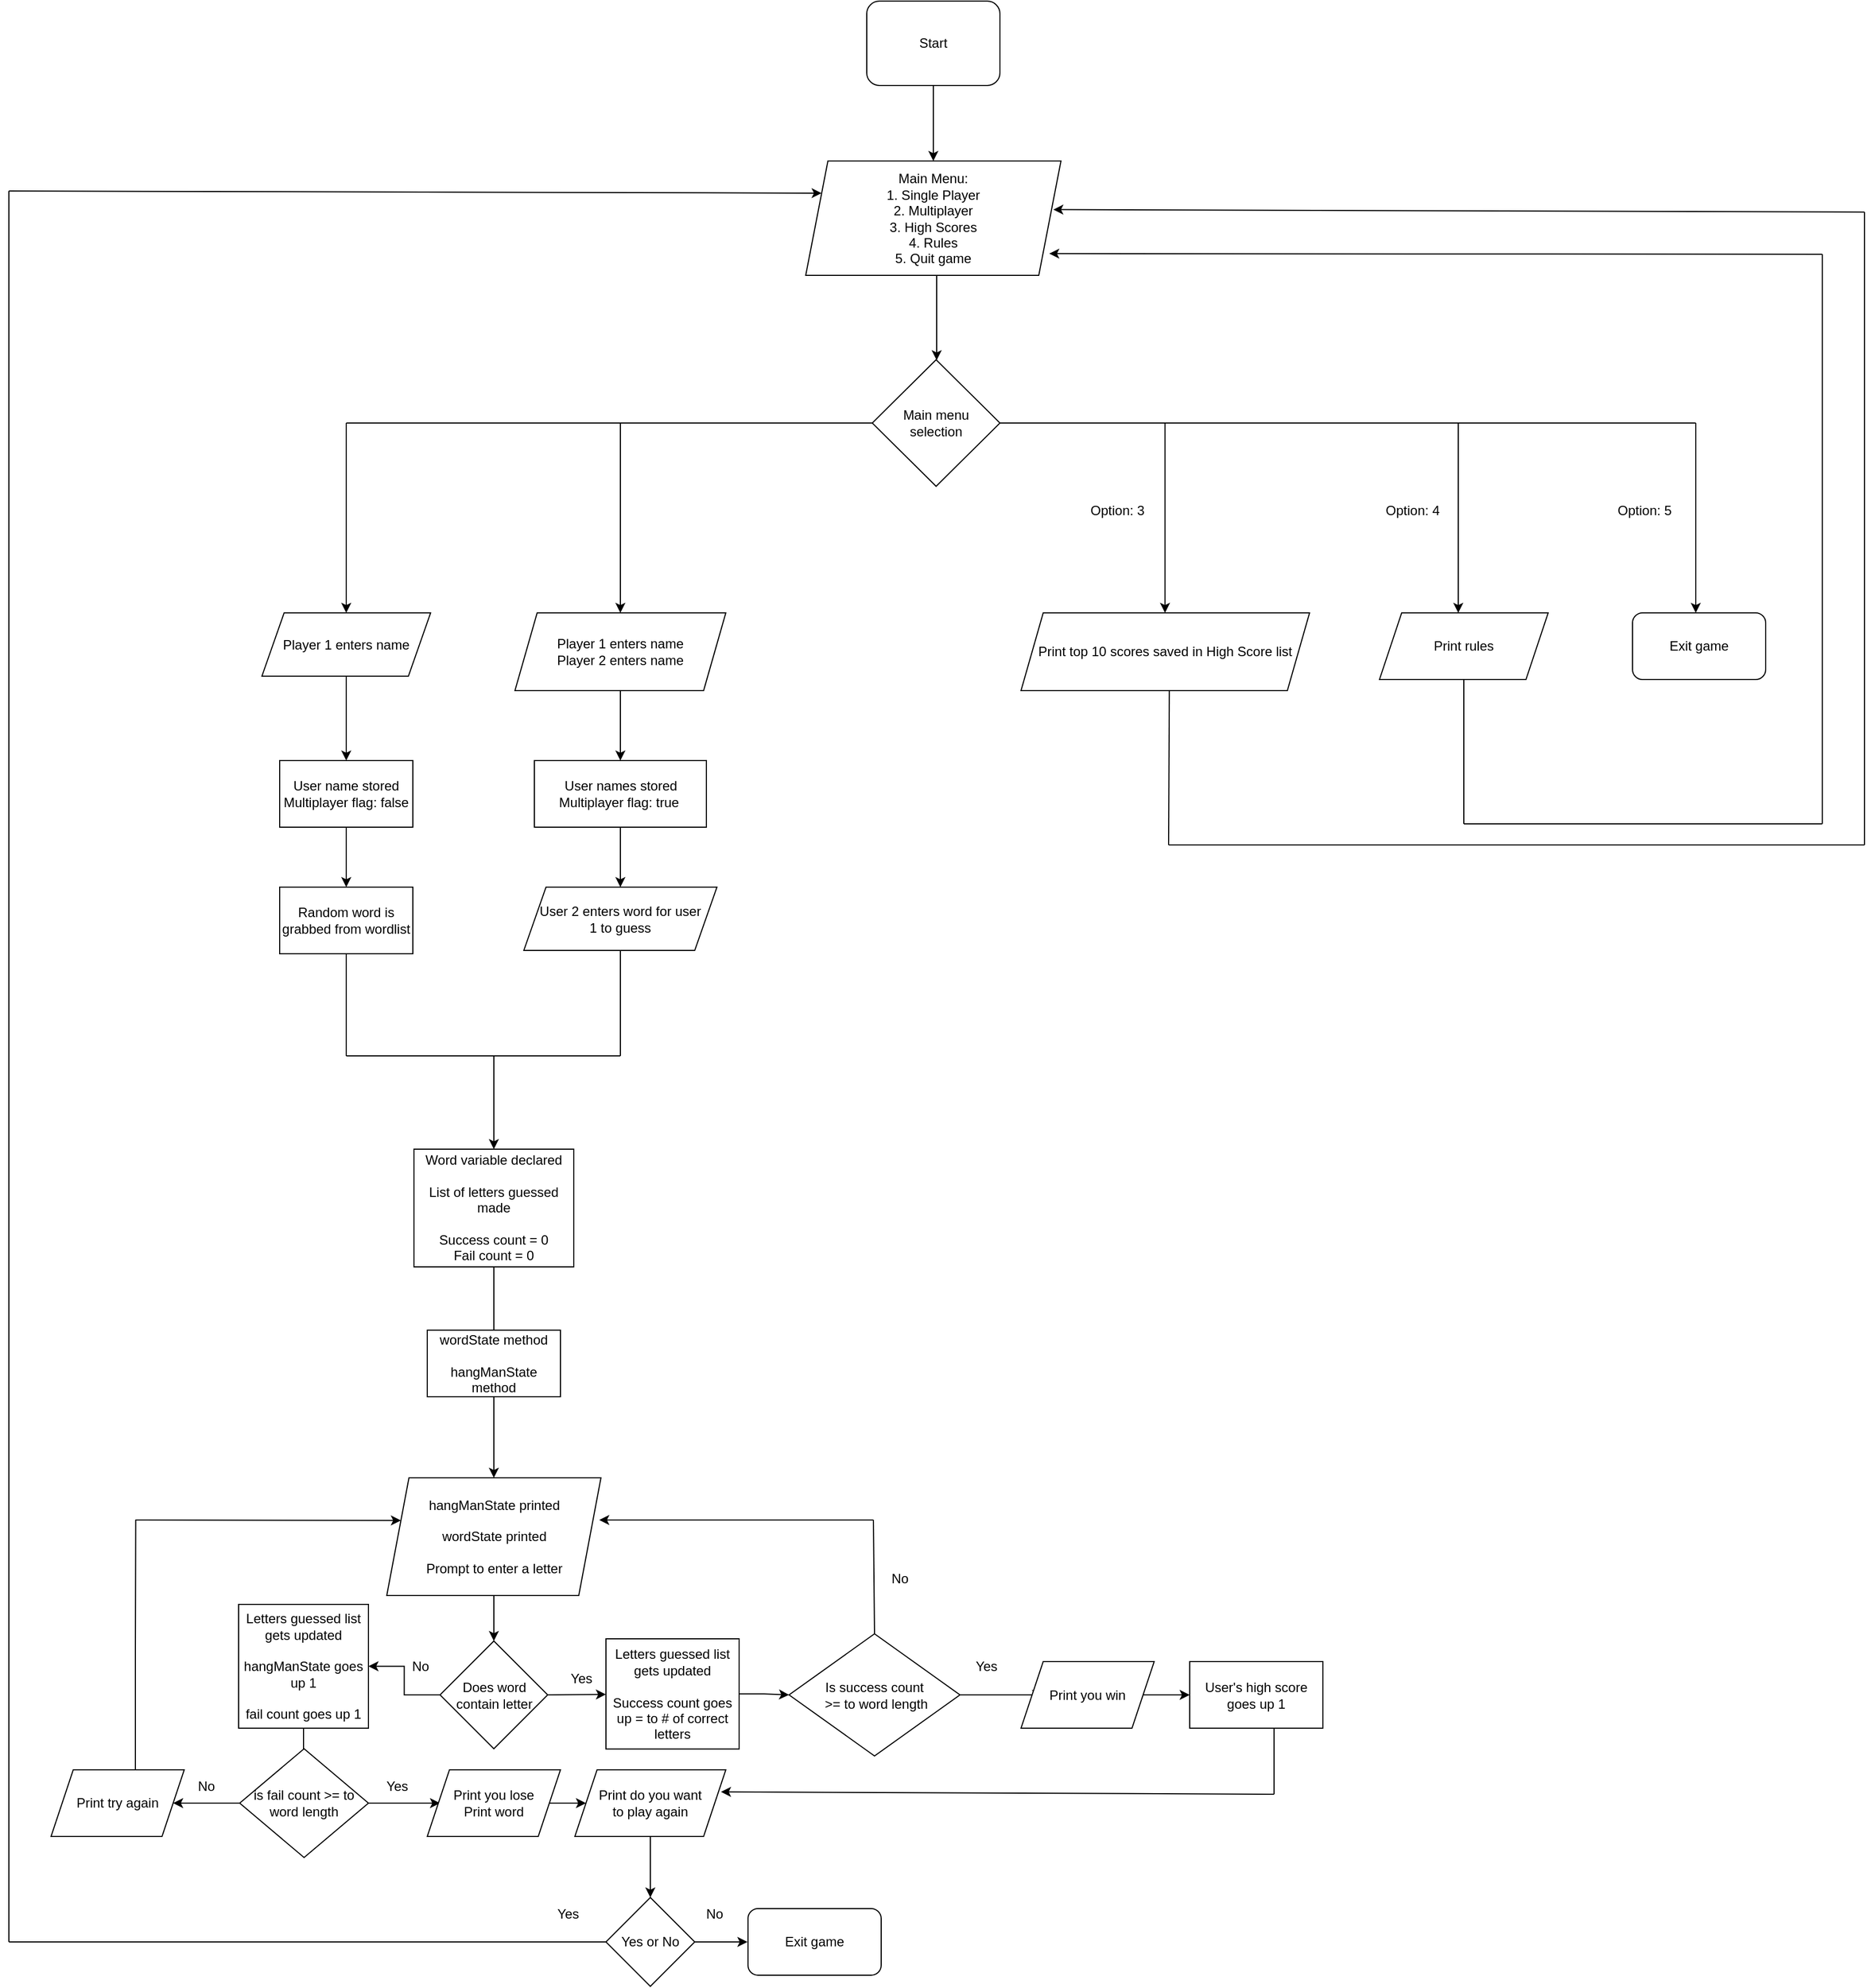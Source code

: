 <mxfile version="24.2.2" type="device">
  <diagram name="Page-1" id="wAHSgOjaUn7dHOg6NG2q">
    <mxGraphModel dx="2924" dy="1144" grid="1" gridSize="19" guides="1" tooltips="1" connect="1" arrows="1" fold="1" page="1" pageScale="1" pageWidth="850" pageHeight="1100" math="0" shadow="0">
      <root>
        <mxCell id="0" />
        <mxCell id="1" parent="0" />
        <mxCell id="INFdNarzXYYsd9w-_OI2-24" style="edgeStyle=orthogonalEdgeStyle;rounded=0;orthogonalLoop=1;jettySize=auto;html=1;entryX=0.5;entryY=0;entryDx=0;entryDy=0;" parent="1" source="INFdNarzXYYsd9w-_OI2-1" target="INFdNarzXYYsd9w-_OI2-8" edge="1">
          <mxGeometry relative="1" as="geometry" />
        </mxCell>
        <mxCell id="INFdNarzXYYsd9w-_OI2-1" value="Start" style="rounded=1;whiteSpace=wrap;html=1;" parent="1" vertex="1">
          <mxGeometry x="317" y="76" width="120" height="76" as="geometry" />
        </mxCell>
        <mxCell id="INFdNarzXYYsd9w-_OI2-10" value="" style="edgeStyle=orthogonalEdgeStyle;rounded=0;orthogonalLoop=1;jettySize=auto;html=1;" parent="1" source="INFdNarzXYYsd9w-_OI2-8" target="INFdNarzXYYsd9w-_OI2-9" edge="1">
          <mxGeometry relative="1" as="geometry">
            <Array as="points">
              <mxPoint x="380" y="342" />
              <mxPoint x="380" y="342" />
            </Array>
          </mxGeometry>
        </mxCell>
        <mxCell id="INFdNarzXYYsd9w-_OI2-8" value="Main Menu:&lt;div&gt;1. Single Player&lt;br&gt;2. Multiplayer&lt;/div&gt;&lt;div&gt;3. High Scores&lt;/div&gt;&lt;div&gt;4. Rules&lt;/div&gt;&lt;div&gt;5. Quit game&lt;/div&gt;" style="shape=parallelogram;perimeter=parallelogramPerimeter;whiteSpace=wrap;html=1;fixedSize=1;" parent="1" vertex="1">
          <mxGeometry x="262" y="220" width="230" height="103" as="geometry" />
        </mxCell>
        <mxCell id="INFdNarzXYYsd9w-_OI2-9" value="Main menu&lt;div&gt;selection&lt;/div&gt;" style="rhombus;whiteSpace=wrap;html=1;" parent="1" vertex="1">
          <mxGeometry x="322" y="399" width="115" height="114" as="geometry" />
        </mxCell>
        <mxCell id="INFdNarzXYYsd9w-_OI2-13" value="Print top 10 scores saved in High Score list" style="shape=parallelogram;perimeter=parallelogramPerimeter;whiteSpace=wrap;html=1;fixedSize=1;" parent="1" vertex="1">
          <mxGeometry x="456" y="627" width="260" height="70" as="geometry" />
        </mxCell>
        <mxCell id="INFdNarzXYYsd9w-_OI2-18" style="edgeStyle=orthogonalEdgeStyle;rounded=0;orthogonalLoop=1;jettySize=auto;html=1;" parent="1" source="INFdNarzXYYsd9w-_OI2-15" target="INFdNarzXYYsd9w-_OI2-19" edge="1">
          <mxGeometry relative="1" as="geometry">
            <mxPoint x="165" y="500" as="targetPoint" />
          </mxGeometry>
        </mxCell>
        <mxCell id="INFdNarzXYYsd9w-_OI2-15" value="Player 1 enters name&lt;div&gt;Player 2 enters name&lt;/div&gt;" style="shape=parallelogram;perimeter=parallelogramPerimeter;whiteSpace=wrap;html=1;fixedSize=1;" parent="1" vertex="1">
          <mxGeometry y="627" width="190" height="70" as="geometry" />
        </mxCell>
        <mxCell id="1wbdOMbZGXfBvarvkPJk-14" style="edgeStyle=orthogonalEdgeStyle;rounded=0;orthogonalLoop=1;jettySize=auto;html=1;entryX=0.5;entryY=0;entryDx=0;entryDy=0;" parent="1" source="INFdNarzXYYsd9w-_OI2-19" target="1wbdOMbZGXfBvarvkPJk-13" edge="1">
          <mxGeometry relative="1" as="geometry" />
        </mxCell>
        <mxCell id="INFdNarzXYYsd9w-_OI2-19" value="User names stored&lt;div&gt;Multiplayer flag: true&amp;nbsp;&lt;/div&gt;" style="rounded=0;whiteSpace=wrap;html=1;" parent="1" vertex="1">
          <mxGeometry x="17.5" y="760" width="155" height="60" as="geometry" />
        </mxCell>
        <mxCell id="INFdNarzXYYsd9w-_OI2-23" value="" style="endArrow=classic;html=1;rounded=0;" parent="1" edge="1">
          <mxGeometry width="50" height="50" relative="1" as="geometry">
            <mxPoint x="585.76" y="456" as="sourcePoint" />
            <mxPoint x="585.76" y="627" as="targetPoint" />
            <Array as="points">
              <mxPoint x="585.76" y="532" />
            </Array>
          </mxGeometry>
        </mxCell>
        <mxCell id="INFdNarzXYYsd9w-_OI2-28" value="Option: 3" style="text;html=1;align=center;verticalAlign=middle;whiteSpace=wrap;rounded=0;" parent="1" vertex="1">
          <mxGeometry x="513" y="520" width="60" height="30" as="geometry" />
        </mxCell>
        <mxCell id="INFdNarzXYYsd9w-_OI2-29" value="" style="endArrow=classic;html=1;rounded=0;" parent="1" edge="1">
          <mxGeometry width="50" height="50" relative="1" as="geometry">
            <mxPoint x="850" y="456" as="sourcePoint" />
            <mxPoint x="850" y="627" as="targetPoint" />
          </mxGeometry>
        </mxCell>
        <mxCell id="INFdNarzXYYsd9w-_OI2-30" value="Print rules" style="shape=parallelogram;perimeter=parallelogramPerimeter;whiteSpace=wrap;html=1;fixedSize=1;" parent="1" vertex="1">
          <mxGeometry x="779" y="627" width="152" height="60" as="geometry" />
        </mxCell>
        <mxCell id="INFdNarzXYYsd9w-_OI2-33" value="Option: 4" style="text;html=1;align=center;verticalAlign=middle;whiteSpace=wrap;rounded=0;" parent="1" vertex="1">
          <mxGeometry x="779" y="520" width="60" height="30" as="geometry" />
        </mxCell>
        <mxCell id="INFdNarzXYYsd9w-_OI2-34" value="Option: 5" style="text;html=1;align=center;verticalAlign=middle;whiteSpace=wrap;rounded=0;" parent="1" vertex="1">
          <mxGeometry x="988" y="520" width="60" height="30" as="geometry" />
        </mxCell>
        <mxCell id="INFdNarzXYYsd9w-_OI2-37" value="" style="endArrow=none;html=1;rounded=0;entryX=0.5;entryY=1;entryDx=0;entryDy=0;" parent="1" target="INFdNarzXYYsd9w-_OI2-30" edge="1">
          <mxGeometry width="50" height="50" relative="1" as="geometry">
            <mxPoint x="855" y="817" as="sourcePoint" />
            <mxPoint x="677" y="513" as="targetPoint" />
          </mxGeometry>
        </mxCell>
        <mxCell id="INFdNarzXYYsd9w-_OI2-38" value="" style="endArrow=none;html=1;rounded=0;" parent="1" edge="1">
          <mxGeometry width="50" height="50" relative="1" as="geometry">
            <mxPoint x="855" y="817" as="sourcePoint" />
            <mxPoint x="1178" y="817" as="targetPoint" />
          </mxGeometry>
        </mxCell>
        <mxCell id="INFdNarzXYYsd9w-_OI2-39" value="" style="endArrow=none;html=1;rounded=0;" parent="1" edge="1">
          <mxGeometry width="50" height="50" relative="1" as="geometry">
            <mxPoint x="1178" y="304" as="sourcePoint" />
            <mxPoint x="1178" y="817" as="targetPoint" />
          </mxGeometry>
        </mxCell>
        <mxCell id="INFdNarzXYYsd9w-_OI2-40" value="" style="endArrow=classic;html=1;rounded=0;entryX=0.954;entryY=0.81;entryDx=0;entryDy=0;entryPerimeter=0;" parent="1" target="INFdNarzXYYsd9w-_OI2-8" edge="1">
          <mxGeometry width="50" height="50" relative="1" as="geometry">
            <mxPoint x="1178" y="304" as="sourcePoint" />
            <mxPoint x="722" y="437" as="targetPoint" />
          </mxGeometry>
        </mxCell>
        <mxCell id="INFdNarzXYYsd9w-_OI2-41" value="" style="endArrow=none;html=1;rounded=0;exitX=0.514;exitY=0.992;exitDx=0;exitDy=0;exitPerimeter=0;" parent="1" source="INFdNarzXYYsd9w-_OI2-13" edge="1">
          <mxGeometry width="50" height="50" relative="1" as="geometry">
            <mxPoint x="589" y="703" as="sourcePoint" />
            <mxPoint x="589" y="836" as="targetPoint" />
          </mxGeometry>
        </mxCell>
        <mxCell id="INFdNarzXYYsd9w-_OI2-42" value="" style="endArrow=none;html=1;rounded=0;" parent="1" edge="1">
          <mxGeometry width="50" height="50" relative="1" as="geometry">
            <mxPoint x="589" y="836" as="sourcePoint" />
            <mxPoint x="1216" y="836" as="targetPoint" />
          </mxGeometry>
        </mxCell>
        <mxCell id="INFdNarzXYYsd9w-_OI2-43" value="" style="endArrow=none;html=1;rounded=0;" parent="1" edge="1">
          <mxGeometry width="50" height="50" relative="1" as="geometry">
            <mxPoint x="1216" y="266" as="sourcePoint" />
            <mxPoint x="1216" y="836" as="targetPoint" />
          </mxGeometry>
        </mxCell>
        <mxCell id="INFdNarzXYYsd9w-_OI2-44" value="" style="endArrow=classic;html=1;rounded=0;entryX=0.97;entryY=0.425;entryDx=0;entryDy=0;entryPerimeter=0;" parent="1" target="INFdNarzXYYsd9w-_OI2-8" edge="1">
          <mxGeometry width="50" height="50" relative="1" as="geometry">
            <mxPoint x="1216" y="266" as="sourcePoint" />
            <mxPoint x="677" y="513" as="targetPoint" />
          </mxGeometry>
        </mxCell>
        <mxCell id="INFdNarzXYYsd9w-_OI2-46" value="" style="endArrow=none;html=1;rounded=0;exitX=1;exitY=0.5;exitDx=0;exitDy=0;" parent="1" source="INFdNarzXYYsd9w-_OI2-9" edge="1">
          <mxGeometry width="50" height="50" relative="1" as="geometry">
            <mxPoint x="627" y="563" as="sourcePoint" />
            <mxPoint x="1064" y="456" as="targetPoint" />
          </mxGeometry>
        </mxCell>
        <mxCell id="INFdNarzXYYsd9w-_OI2-47" value="" style="endArrow=classic;html=1;rounded=0;" parent="1" edge="1">
          <mxGeometry width="50" height="50" relative="1" as="geometry">
            <mxPoint x="1064" y="456" as="sourcePoint" />
            <mxPoint x="1064" y="627" as="targetPoint" />
          </mxGeometry>
        </mxCell>
        <mxCell id="1wbdOMbZGXfBvarvkPJk-4" value="" style="endArrow=none;html=1;rounded=0;entryX=0;entryY=0.5;entryDx=0;entryDy=0;" parent="1" target="INFdNarzXYYsd9w-_OI2-9" edge="1">
          <mxGeometry width="50" height="50" relative="1" as="geometry">
            <mxPoint x="-152" y="456" as="sourcePoint" />
            <mxPoint x="316" y="551" as="targetPoint" />
          </mxGeometry>
        </mxCell>
        <mxCell id="1wbdOMbZGXfBvarvkPJk-5" value="" style="endArrow=classic;html=1;rounded=0;" parent="1" edge="1">
          <mxGeometry width="50" height="50" relative="1" as="geometry">
            <mxPoint x="-152" y="456" as="sourcePoint" />
            <mxPoint x="-152" y="627" as="targetPoint" />
          </mxGeometry>
        </mxCell>
        <mxCell id="1wbdOMbZGXfBvarvkPJk-6" value="" style="endArrow=classic;html=1;rounded=0;" parent="1" edge="1">
          <mxGeometry width="50" height="50" relative="1" as="geometry">
            <mxPoint x="95" y="456" as="sourcePoint" />
            <mxPoint x="95" y="627" as="targetPoint" />
          </mxGeometry>
        </mxCell>
        <mxCell id="1wbdOMbZGXfBvarvkPJk-10" style="edgeStyle=orthogonalEdgeStyle;rounded=0;orthogonalLoop=1;jettySize=auto;html=1;entryX=0.5;entryY=0;entryDx=0;entryDy=0;" parent="1" source="1wbdOMbZGXfBvarvkPJk-7" target="1wbdOMbZGXfBvarvkPJk-9" edge="1">
          <mxGeometry relative="1" as="geometry" />
        </mxCell>
        <mxCell id="1wbdOMbZGXfBvarvkPJk-7" value="Player 1 enters name" style="shape=parallelogram;perimeter=parallelogramPerimeter;whiteSpace=wrap;html=1;fixedSize=1;" parent="1" vertex="1">
          <mxGeometry x="-228" y="627" width="152" height="57" as="geometry" />
        </mxCell>
        <mxCell id="1wbdOMbZGXfBvarvkPJk-12" style="edgeStyle=orthogonalEdgeStyle;rounded=0;orthogonalLoop=1;jettySize=auto;html=1;entryX=0.5;entryY=0;entryDx=0;entryDy=0;" parent="1" source="1wbdOMbZGXfBvarvkPJk-9" target="1wbdOMbZGXfBvarvkPJk-11" edge="1">
          <mxGeometry relative="1" as="geometry" />
        </mxCell>
        <mxCell id="1wbdOMbZGXfBvarvkPJk-9" value="User name stored&lt;div&gt;Multiplayer flag: false&lt;/div&gt;" style="rounded=0;whiteSpace=wrap;html=1;" parent="1" vertex="1">
          <mxGeometry x="-212" y="760" width="120" height="60" as="geometry" />
        </mxCell>
        <mxCell id="1wbdOMbZGXfBvarvkPJk-11" value="Random word is grabbed from wordlist" style="rounded=0;whiteSpace=wrap;html=1;" parent="1" vertex="1">
          <mxGeometry x="-212" y="874" width="120" height="60" as="geometry" />
        </mxCell>
        <mxCell id="1wbdOMbZGXfBvarvkPJk-13" value="User 2 enters word for user&lt;div&gt;1 to guess&lt;/div&gt;" style="shape=parallelogram;perimeter=parallelogramPerimeter;whiteSpace=wrap;html=1;fixedSize=1;" parent="1" vertex="1">
          <mxGeometry x="8" y="874" width="174" height="57" as="geometry" />
        </mxCell>
        <mxCell id="1wbdOMbZGXfBvarvkPJk-15" value="" style="endArrow=none;html=1;rounded=0;entryX=0.5;entryY=1;entryDx=0;entryDy=0;" parent="1" target="1wbdOMbZGXfBvarvkPJk-11" edge="1">
          <mxGeometry width="50" height="50" relative="1" as="geometry">
            <mxPoint x="-152" y="1026" as="sourcePoint" />
            <mxPoint x="316" y="988" as="targetPoint" />
          </mxGeometry>
        </mxCell>
        <mxCell id="1wbdOMbZGXfBvarvkPJk-16" value="" style="endArrow=none;html=1;rounded=0;entryX=0.5;entryY=1;entryDx=0;entryDy=0;" parent="1" target="1wbdOMbZGXfBvarvkPJk-13" edge="1">
          <mxGeometry width="50" height="50" relative="1" as="geometry">
            <mxPoint x="95" y="1026" as="sourcePoint" />
            <mxPoint x="316" y="988" as="targetPoint" />
          </mxGeometry>
        </mxCell>
        <mxCell id="1wbdOMbZGXfBvarvkPJk-17" value="" style="endArrow=none;html=1;rounded=0;" parent="1" edge="1">
          <mxGeometry width="50" height="50" relative="1" as="geometry">
            <mxPoint x="95" y="1026" as="sourcePoint" />
            <mxPoint x="-152" y="1026" as="targetPoint" />
          </mxGeometry>
        </mxCell>
        <mxCell id="1wbdOMbZGXfBvarvkPJk-24" style="edgeStyle=orthogonalEdgeStyle;rounded=0;orthogonalLoop=1;jettySize=auto;html=1;" parent="1" source="1wbdOMbZGXfBvarvkPJk-19" target="1wbdOMbZGXfBvarvkPJk-25" edge="1">
          <mxGeometry relative="1" as="geometry">
            <mxPoint x="-19" y="1406" as="targetPoint" />
          </mxGeometry>
        </mxCell>
        <mxCell id="1wbdOMbZGXfBvarvkPJk-19" value="hangManState printed&lt;br&gt;&lt;div&gt;&lt;br&gt;&lt;div&gt;wordState printed&lt;/div&gt;&lt;/div&gt;&lt;div&gt;&lt;br&gt;&lt;/div&gt;&lt;div&gt;Prompt to enter a letter&lt;/div&gt;" style="shape=parallelogram;perimeter=parallelogramPerimeter;whiteSpace=wrap;html=1;fixedSize=1;" parent="1" vertex="1">
          <mxGeometry x="-115.5" y="1406" width="193" height="106" as="geometry" />
        </mxCell>
        <mxCell id="1wbdOMbZGXfBvarvkPJk-20" value="" style="endArrow=classic;html=1;rounded=0;" parent="1" target="1wbdOMbZGXfBvarvkPJk-21" edge="1">
          <mxGeometry width="50" height="50" relative="1" as="geometry">
            <mxPoint x="-19" y="1026" as="sourcePoint" />
            <mxPoint x="-19" y="1140" as="targetPoint" />
          </mxGeometry>
        </mxCell>
        <mxCell id="1wbdOMbZGXfBvarvkPJk-29" style="edgeStyle=orthogonalEdgeStyle;rounded=0;orthogonalLoop=1;jettySize=auto;html=1;entryX=0.5;entryY=0;entryDx=0;entryDy=0;" parent="1" source="1wbdOMbZGXfBvarvkPJk-21" target="1wbdOMbZGXfBvarvkPJk-19" edge="1">
          <mxGeometry relative="1" as="geometry" />
        </mxCell>
        <mxCell id="1wbdOMbZGXfBvarvkPJk-21" value="Word variable declared&lt;div&gt;&lt;br&gt;&lt;div&gt;List of letters guessed made&lt;/div&gt;&lt;div&gt;&lt;br&gt;&lt;/div&gt;&lt;div&gt;Success count = 0&lt;/div&gt;&lt;div&gt;Fail count = 0&lt;/div&gt;&lt;/div&gt;" style="rounded=0;whiteSpace=wrap;html=1;" parent="1" vertex="1">
          <mxGeometry x="-91" y="1110" width="144" height="106" as="geometry" />
        </mxCell>
        <mxCell id="1wbdOMbZGXfBvarvkPJk-31" style="edgeStyle=orthogonalEdgeStyle;rounded=0;orthogonalLoop=1;jettySize=auto;html=1;" parent="1" source="1wbdOMbZGXfBvarvkPJk-25" target="1wbdOMbZGXfBvarvkPJk-32" edge="1">
          <mxGeometry relative="1" as="geometry">
            <mxPoint x="-190" y="1601.5" as="targetPoint" />
          </mxGeometry>
        </mxCell>
        <mxCell id="1wbdOMbZGXfBvarvkPJk-25" value="Does word contain letter" style="rhombus;whiteSpace=wrap;html=1;" parent="1" vertex="1">
          <mxGeometry x="-67.5" y="1553" width="97" height="97" as="geometry" />
        </mxCell>
        <mxCell id="1wbdOMbZGXfBvarvkPJk-30" value="wordState method&lt;div&gt;&lt;br&gt;&lt;div&gt;hangManState method&lt;/div&gt;&lt;/div&gt;" style="rounded=0;whiteSpace=wrap;html=1;" parent="1" vertex="1">
          <mxGeometry x="-79" y="1273" width="120" height="60" as="geometry" />
        </mxCell>
        <mxCell id="1wbdOMbZGXfBvarvkPJk-41" style="edgeStyle=orthogonalEdgeStyle;rounded=0;orthogonalLoop=1;jettySize=auto;html=1;" parent="1" source="1wbdOMbZGXfBvarvkPJk-32" target="1wbdOMbZGXfBvarvkPJk-40" edge="1">
          <mxGeometry relative="1" as="geometry" />
        </mxCell>
        <mxCell id="1wbdOMbZGXfBvarvkPJk-32" value="&lt;div&gt;Letters guessed list gets updated&lt;/div&gt;&lt;div&gt;&lt;br&gt;&lt;/div&gt;hangManState goes up 1&lt;div&gt;&lt;br&gt;&lt;/div&gt;&lt;div&gt;fail count goes up 1&lt;/div&gt;" style="rounded=0;whiteSpace=wrap;html=1;" parent="1" vertex="1">
          <mxGeometry x="-249" y="1520" width="117" height="111.5" as="geometry" />
        </mxCell>
        <mxCell id="1wbdOMbZGXfBvarvkPJk-34" value="Print try again" style="shape=parallelogram;perimeter=parallelogramPerimeter;whiteSpace=wrap;html=1;fixedSize=1;" parent="1" vertex="1">
          <mxGeometry x="-418" y="1669" width="120" height="60" as="geometry" />
        </mxCell>
        <mxCell id="1wbdOMbZGXfBvarvkPJk-42" style="edgeStyle=orthogonalEdgeStyle;rounded=0;orthogonalLoop=1;jettySize=auto;html=1;entryX=1;entryY=0.5;entryDx=0;entryDy=0;" parent="1" source="1wbdOMbZGXfBvarvkPJk-40" target="1wbdOMbZGXfBvarvkPJk-34" edge="1">
          <mxGeometry relative="1" as="geometry" />
        </mxCell>
        <mxCell id="1wbdOMbZGXfBvarvkPJk-40" value="is fail count &amp;gt;= to word length" style="rhombus;whiteSpace=wrap;html=1;" parent="1" vertex="1">
          <mxGeometry x="-248" y="1650" width="116" height="98" as="geometry" />
        </mxCell>
        <mxCell id="1wbdOMbZGXfBvarvkPJk-43" value="No" style="text;html=1;align=center;verticalAlign=middle;whiteSpace=wrap;rounded=0;" parent="1" vertex="1">
          <mxGeometry x="-115.5" y="1560.75" width="60" height="30" as="geometry" />
        </mxCell>
        <mxCell id="1wbdOMbZGXfBvarvkPJk-44" value="No" style="text;html=1;align=center;verticalAlign=middle;whiteSpace=wrap;rounded=0;" parent="1" vertex="1">
          <mxGeometry x="-308" y="1669" width="60" height="30" as="geometry" />
        </mxCell>
        <mxCell id="1wbdOMbZGXfBvarvkPJk-45" value="" style="endArrow=none;html=1;rounded=0;exitX=0.5;exitY=0;exitDx=0;exitDy=0;" parent="1" edge="1">
          <mxGeometry width="50" height="50" relative="1" as="geometry">
            <mxPoint x="-342" y="1669" as="sourcePoint" />
            <mxPoint x="-341.71" y="1444" as="targetPoint" />
            <Array as="points">
              <mxPoint x="-342" y="1558" />
            </Array>
          </mxGeometry>
        </mxCell>
        <mxCell id="1wbdOMbZGXfBvarvkPJk-47" value="" style="endArrow=classic;html=1;rounded=0;entryX=0.066;entryY=0.362;entryDx=0;entryDy=0;entryPerimeter=0;" parent="1" target="1wbdOMbZGXfBvarvkPJk-19" edge="1">
          <mxGeometry width="50" height="50" relative="1" as="geometry">
            <mxPoint x="-342" y="1444" as="sourcePoint" />
            <mxPoint x="-102" y="1501" as="targetPoint" />
          </mxGeometry>
        </mxCell>
        <mxCell id="1wbdOMbZGXfBvarvkPJk-48" value="" style="endArrow=classic;html=1;rounded=0;exitX=1;exitY=0.5;exitDx=0;exitDy=0;" parent="1" source="1wbdOMbZGXfBvarvkPJk-40" edge="1">
          <mxGeometry width="50" height="50" relative="1" as="geometry">
            <mxPoint x="133" y="1646" as="sourcePoint" />
            <mxPoint x="-67.5" y="1699" as="targetPoint" />
          </mxGeometry>
        </mxCell>
        <mxCell id="1wbdOMbZGXfBvarvkPJk-50" value="Yes" style="text;html=1;align=center;verticalAlign=middle;whiteSpace=wrap;rounded=0;" parent="1" vertex="1">
          <mxGeometry x="-136" y="1669" width="60" height="30" as="geometry" />
        </mxCell>
        <mxCell id="1wbdOMbZGXfBvarvkPJk-61" style="edgeStyle=orthogonalEdgeStyle;rounded=0;orthogonalLoop=1;jettySize=auto;html=1;" parent="1" source="1wbdOMbZGXfBvarvkPJk-51" target="1wbdOMbZGXfBvarvkPJk-62" edge="1">
          <mxGeometry relative="1" as="geometry">
            <mxPoint x="114" y="1699" as="targetPoint" />
          </mxGeometry>
        </mxCell>
        <mxCell id="1wbdOMbZGXfBvarvkPJk-51" value="Print you lose&lt;div&gt;Print word&lt;/div&gt;" style="shape=parallelogram;perimeter=parallelogramPerimeter;whiteSpace=wrap;html=1;fixedSize=1;" parent="1" vertex="1">
          <mxGeometry x="-79" y="1669" width="120" height="60" as="geometry" />
        </mxCell>
        <mxCell id="1wbdOMbZGXfBvarvkPJk-52" value="" style="endArrow=classic;html=1;rounded=0;exitX=1;exitY=0.5;exitDx=0;exitDy=0;" parent="1" source="1wbdOMbZGXfBvarvkPJk-25" target="1wbdOMbZGXfBvarvkPJk-54" edge="1">
          <mxGeometry width="50" height="50" relative="1" as="geometry">
            <mxPoint x="171" y="1589" as="sourcePoint" />
            <mxPoint x="114" y="1602" as="targetPoint" />
          </mxGeometry>
        </mxCell>
        <mxCell id="1wbdOMbZGXfBvarvkPJk-53" value="Yes" style="text;html=1;align=center;verticalAlign=middle;whiteSpace=wrap;rounded=0;" parent="1" vertex="1">
          <mxGeometry x="29.5" y="1571.5" width="60" height="30" as="geometry" />
        </mxCell>
        <mxCell id="1wbdOMbZGXfBvarvkPJk-55" style="edgeStyle=orthogonalEdgeStyle;rounded=0;orthogonalLoop=1;jettySize=auto;html=1;" parent="1" source="1wbdOMbZGXfBvarvkPJk-54" target="1wbdOMbZGXfBvarvkPJk-56" edge="1">
          <mxGeometry relative="1" as="geometry">
            <mxPoint x="247" y="1602" as="targetPoint" />
          </mxGeometry>
        </mxCell>
        <mxCell id="1wbdOMbZGXfBvarvkPJk-54" value="&lt;div&gt;Letters guessed list gets updated&lt;/div&gt;&lt;div&gt;&lt;br&gt;&lt;/div&gt;Success count goes up = to # of correct letters" style="rounded=0;whiteSpace=wrap;html=1;" parent="1" vertex="1">
          <mxGeometry x="82" y="1551" width="120" height="99.25" as="geometry" />
        </mxCell>
        <mxCell id="1wbdOMbZGXfBvarvkPJk-60" style="edgeStyle=orthogonalEdgeStyle;rounded=0;orthogonalLoop=1;jettySize=auto;html=1;" parent="1" source="1wbdOMbZGXfBvarvkPJk-56" edge="1">
          <mxGeometry relative="1" as="geometry">
            <mxPoint x="475" y="1601.5" as="targetPoint" />
          </mxGeometry>
        </mxCell>
        <mxCell id="1wbdOMbZGXfBvarvkPJk-56" value="Is success count&lt;div&gt;&amp;nbsp;&amp;gt;= to word length&lt;/div&gt;" style="rhombus;whiteSpace=wrap;html=1;" parent="1" vertex="1">
          <mxGeometry x="247" y="1546.5" width="154" height="110" as="geometry" />
        </mxCell>
        <mxCell id="1wbdOMbZGXfBvarvkPJk-57" value="" style="endArrow=none;html=1;rounded=0;exitX=0.5;exitY=0;exitDx=0;exitDy=0;" parent="1" source="1wbdOMbZGXfBvarvkPJk-56" edge="1">
          <mxGeometry width="50" height="50" relative="1" as="geometry">
            <mxPoint x="152" y="1570" as="sourcePoint" />
            <mxPoint x="323" y="1444" as="targetPoint" />
          </mxGeometry>
        </mxCell>
        <mxCell id="1wbdOMbZGXfBvarvkPJk-58" value="" style="endArrow=classic;html=1;rounded=0;entryX=0.992;entryY=0.358;entryDx=0;entryDy=0;entryPerimeter=0;" parent="1" target="1wbdOMbZGXfBvarvkPJk-19" edge="1">
          <mxGeometry width="50" height="50" relative="1" as="geometry">
            <mxPoint x="323" y="1444" as="sourcePoint" />
            <mxPoint x="202" y="1520" as="targetPoint" />
          </mxGeometry>
        </mxCell>
        <mxCell id="1wbdOMbZGXfBvarvkPJk-59" value="No" style="text;html=1;align=center;verticalAlign=middle;whiteSpace=wrap;rounded=0;" parent="1" vertex="1">
          <mxGeometry x="317" y="1482" width="60" height="30" as="geometry" />
        </mxCell>
        <mxCell id="1wbdOMbZGXfBvarvkPJk-63" style="edgeStyle=orthogonalEdgeStyle;rounded=0;orthogonalLoop=1;jettySize=auto;html=1;" parent="1" source="1wbdOMbZGXfBvarvkPJk-62" target="1wbdOMbZGXfBvarvkPJk-64" edge="1">
          <mxGeometry relative="1" as="geometry">
            <mxPoint x="122" y="1824" as="targetPoint" />
          </mxGeometry>
        </mxCell>
        <mxCell id="1wbdOMbZGXfBvarvkPJk-62" value="Print do you want&lt;div&gt;to play again&lt;/div&gt;" style="shape=parallelogram;perimeter=parallelogramPerimeter;whiteSpace=wrap;html=1;fixedSize=1;" parent="1" vertex="1">
          <mxGeometry x="54" y="1669" width="136" height="60" as="geometry" />
        </mxCell>
        <mxCell id="1wbdOMbZGXfBvarvkPJk-65" style="edgeStyle=orthogonalEdgeStyle;rounded=0;orthogonalLoop=1;jettySize=auto;html=1;" parent="1" source="1wbdOMbZGXfBvarvkPJk-64" edge="1">
          <mxGeometry relative="1" as="geometry">
            <mxPoint x="209.5" y="1824" as="targetPoint" />
          </mxGeometry>
        </mxCell>
        <mxCell id="1wbdOMbZGXfBvarvkPJk-64" value="Yes or No" style="rhombus;whiteSpace=wrap;html=1;" parent="1" vertex="1">
          <mxGeometry x="82" y="1784" width="80" height="80" as="geometry" />
        </mxCell>
        <mxCell id="1wbdOMbZGXfBvarvkPJk-67" value="No" style="text;html=1;align=center;verticalAlign=middle;whiteSpace=wrap;rounded=0;" parent="1" vertex="1">
          <mxGeometry x="149.5" y="1784" width="60" height="30" as="geometry" />
        </mxCell>
        <mxCell id="1wbdOMbZGXfBvarvkPJk-69" value="Yes" style="text;html=1;align=center;verticalAlign=middle;whiteSpace=wrap;rounded=0;" parent="1" vertex="1">
          <mxGeometry x="17.5" y="1784" width="60" height="30" as="geometry" />
        </mxCell>
        <mxCell id="1wbdOMbZGXfBvarvkPJk-70" value="" style="endArrow=none;html=1;rounded=0;exitX=0;exitY=0.5;exitDx=0;exitDy=0;" parent="1" source="1wbdOMbZGXfBvarvkPJk-64" edge="1">
          <mxGeometry width="50" height="50" relative="1" as="geometry">
            <mxPoint x="19" y="1722" as="sourcePoint" />
            <mxPoint x="-456" y="1824" as="targetPoint" />
          </mxGeometry>
        </mxCell>
        <mxCell id="1wbdOMbZGXfBvarvkPJk-71" value="" style="endArrow=none;html=1;rounded=0;" parent="1" edge="1">
          <mxGeometry width="50" height="50" relative="1" as="geometry">
            <mxPoint x="-456" y="1824" as="sourcePoint" />
            <mxPoint x="-456" y="247" as="targetPoint" />
          </mxGeometry>
        </mxCell>
        <mxCell id="1wbdOMbZGXfBvarvkPJk-72" value="" style="endArrow=classic;html=1;rounded=0;entryX=0;entryY=0.25;entryDx=0;entryDy=0;" parent="1" target="INFdNarzXYYsd9w-_OI2-8" edge="1">
          <mxGeometry width="50" height="50" relative="1" as="geometry">
            <mxPoint x="-456" y="247" as="sourcePoint" />
            <mxPoint x="278" y="893" as="targetPoint" />
          </mxGeometry>
        </mxCell>
        <mxCell id="1wbdOMbZGXfBvarvkPJk-74" style="edgeStyle=orthogonalEdgeStyle;rounded=0;orthogonalLoop=1;jettySize=auto;html=1;" parent="1" source="1wbdOMbZGXfBvarvkPJk-73" target="1wbdOMbZGXfBvarvkPJk-75" edge="1">
          <mxGeometry relative="1" as="geometry">
            <mxPoint x="627" y="1601.5" as="targetPoint" />
          </mxGeometry>
        </mxCell>
        <mxCell id="1wbdOMbZGXfBvarvkPJk-73" value="Print you win" style="shape=parallelogram;perimeter=parallelogramPerimeter;whiteSpace=wrap;html=1;fixedSize=1;" parent="1" vertex="1">
          <mxGeometry x="456" y="1571.5" width="120" height="60" as="geometry" />
        </mxCell>
        <mxCell id="1wbdOMbZGXfBvarvkPJk-75" value="User&#39;s high score goes up 1" style="rounded=0;whiteSpace=wrap;html=1;" parent="1" vertex="1">
          <mxGeometry x="608" y="1571.5" width="120" height="60" as="geometry" />
        </mxCell>
        <mxCell id="1wbdOMbZGXfBvarvkPJk-76" value="" style="endArrow=none;html=1;rounded=0;exitX=0.5;exitY=1;exitDx=0;exitDy=0;" parent="1" edge="1">
          <mxGeometry width="50" height="50" relative="1" as="geometry">
            <mxPoint x="684" y="1631.5" as="sourcePoint" />
            <mxPoint x="684" y="1691" as="targetPoint" />
          </mxGeometry>
        </mxCell>
        <mxCell id="1wbdOMbZGXfBvarvkPJk-78" value="" style="endArrow=classic;html=1;rounded=0;entryX=0.968;entryY=0.331;entryDx=0;entryDy=0;entryPerimeter=0;" parent="1" target="1wbdOMbZGXfBvarvkPJk-62" edge="1">
          <mxGeometry width="50" height="50" relative="1" as="geometry">
            <mxPoint x="684" y="1691" as="sourcePoint" />
            <mxPoint x="658" y="1653" as="targetPoint" />
          </mxGeometry>
        </mxCell>
        <mxCell id="1wbdOMbZGXfBvarvkPJk-80" value="Yes" style="text;html=1;align=center;verticalAlign=middle;whiteSpace=wrap;rounded=0;" parent="1" vertex="1">
          <mxGeometry x="395" y="1560.75" width="60" height="30" as="geometry" />
        </mxCell>
        <mxCell id="1wbdOMbZGXfBvarvkPJk-81" value="Exit game" style="rounded=1;whiteSpace=wrap;html=1;" parent="1" vertex="1">
          <mxGeometry x="210" y="1794" width="120" height="60" as="geometry" />
        </mxCell>
        <mxCell id="1wbdOMbZGXfBvarvkPJk-82" value="Exit game" style="rounded=1;whiteSpace=wrap;html=1;" parent="1" vertex="1">
          <mxGeometry x="1007" y="627" width="120" height="60" as="geometry" />
        </mxCell>
      </root>
    </mxGraphModel>
  </diagram>
</mxfile>
